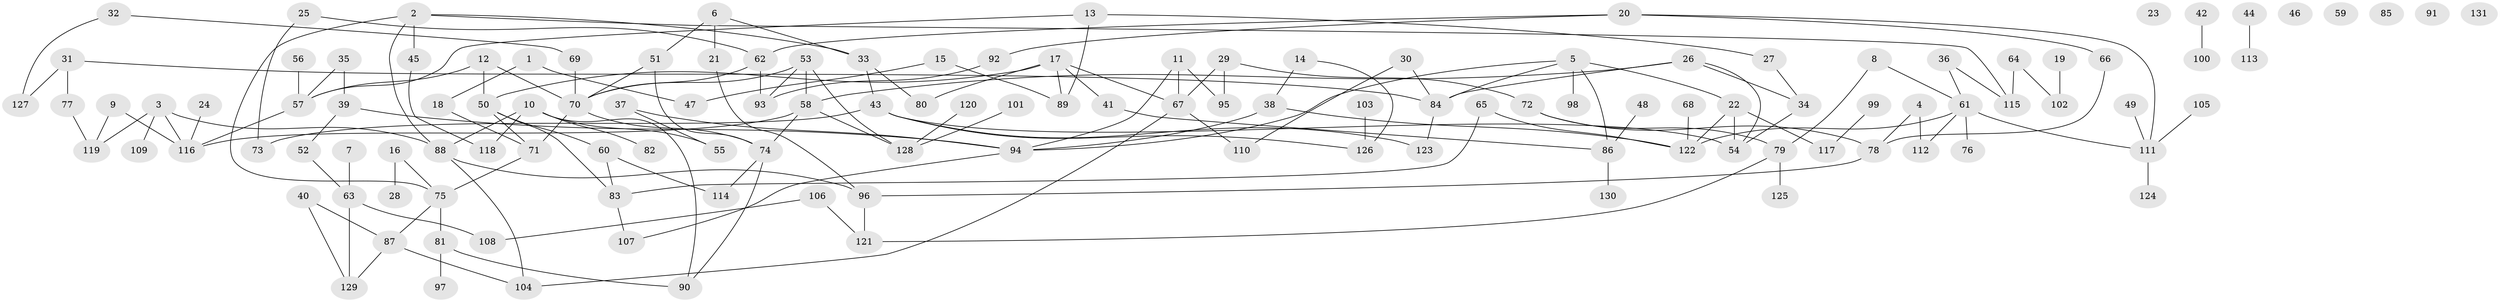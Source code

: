 // coarse degree distribution, {2: 0.14285714285714285, 11: 0.017857142857142856, 7: 0.017857142857142856, 10: 0.03571428571428571, 3: 0.21428571428571427, 5: 0.05357142857142857, 6: 0.05357142857142857, 4: 0.08928571428571429, 1: 0.19642857142857142, 12: 0.017857142857142856, 0: 0.14285714285714285, 8: 0.017857142857142856}
// Generated by graph-tools (version 1.1) at 2025/16/03/04/25 18:16:33]
// undirected, 131 vertices, 171 edges
graph export_dot {
graph [start="1"]
  node [color=gray90,style=filled];
  1;
  2;
  3;
  4;
  5;
  6;
  7;
  8;
  9;
  10;
  11;
  12;
  13;
  14;
  15;
  16;
  17;
  18;
  19;
  20;
  21;
  22;
  23;
  24;
  25;
  26;
  27;
  28;
  29;
  30;
  31;
  32;
  33;
  34;
  35;
  36;
  37;
  38;
  39;
  40;
  41;
  42;
  43;
  44;
  45;
  46;
  47;
  48;
  49;
  50;
  51;
  52;
  53;
  54;
  55;
  56;
  57;
  58;
  59;
  60;
  61;
  62;
  63;
  64;
  65;
  66;
  67;
  68;
  69;
  70;
  71;
  72;
  73;
  74;
  75;
  76;
  77;
  78;
  79;
  80;
  81;
  82;
  83;
  84;
  85;
  86;
  87;
  88;
  89;
  90;
  91;
  92;
  93;
  94;
  95;
  96;
  97;
  98;
  99;
  100;
  101;
  102;
  103;
  104;
  105;
  106;
  107;
  108;
  109;
  110;
  111;
  112;
  113;
  114;
  115;
  116;
  117;
  118;
  119;
  120;
  121;
  122;
  123;
  124;
  125;
  126;
  127;
  128;
  129;
  130;
  131;
  1 -- 18;
  1 -- 47;
  2 -- 33;
  2 -- 45;
  2 -- 75;
  2 -- 88;
  2 -- 115;
  3 -- 88;
  3 -- 109;
  3 -- 116;
  3 -- 119;
  4 -- 78;
  4 -- 112;
  5 -- 22;
  5 -- 84;
  5 -- 86;
  5 -- 94;
  5 -- 98;
  6 -- 21;
  6 -- 33;
  6 -- 51;
  7 -- 63;
  8 -- 61;
  8 -- 79;
  9 -- 116;
  9 -- 119;
  10 -- 55;
  10 -- 82;
  10 -- 88;
  10 -- 90;
  10 -- 118;
  11 -- 67;
  11 -- 94;
  11 -- 95;
  12 -- 50;
  12 -- 57;
  12 -- 70;
  13 -- 27;
  13 -- 57;
  13 -- 89;
  14 -- 38;
  14 -- 126;
  15 -- 47;
  15 -- 89;
  16 -- 28;
  16 -- 75;
  17 -- 41;
  17 -- 50;
  17 -- 67;
  17 -- 80;
  17 -- 89;
  18 -- 71;
  19 -- 102;
  20 -- 62;
  20 -- 66;
  20 -- 92;
  20 -- 111;
  21 -- 96;
  22 -- 54;
  22 -- 117;
  22 -- 122;
  24 -- 116;
  25 -- 62;
  25 -- 73;
  26 -- 34;
  26 -- 54;
  26 -- 58;
  26 -- 84;
  27 -- 34;
  29 -- 67;
  29 -- 72;
  29 -- 95;
  30 -- 84;
  30 -- 110;
  31 -- 77;
  31 -- 84;
  31 -- 127;
  32 -- 69;
  32 -- 127;
  33 -- 43;
  33 -- 80;
  34 -- 54;
  35 -- 39;
  35 -- 57;
  36 -- 61;
  36 -- 115;
  37 -- 55;
  37 -- 94;
  38 -- 94;
  38 -- 122;
  39 -- 52;
  39 -- 94;
  40 -- 87;
  40 -- 129;
  41 -- 86;
  42 -- 100;
  43 -- 54;
  43 -- 73;
  43 -- 123;
  43 -- 126;
  44 -- 113;
  45 -- 118;
  48 -- 86;
  49 -- 111;
  50 -- 60;
  50 -- 71;
  50 -- 83;
  51 -- 70;
  51 -- 74;
  52 -- 63;
  53 -- 58;
  53 -- 70;
  53 -- 93;
  53 -- 128;
  56 -- 57;
  57 -- 116;
  58 -- 74;
  58 -- 116;
  58 -- 128;
  60 -- 83;
  60 -- 114;
  61 -- 76;
  61 -- 111;
  61 -- 112;
  61 -- 122;
  62 -- 70;
  62 -- 93;
  63 -- 108;
  63 -- 129;
  64 -- 102;
  64 -- 115;
  65 -- 83;
  65 -- 122;
  66 -- 78;
  67 -- 104;
  67 -- 110;
  68 -- 122;
  69 -- 70;
  70 -- 71;
  70 -- 74;
  71 -- 75;
  72 -- 78;
  72 -- 79;
  74 -- 90;
  74 -- 114;
  75 -- 81;
  75 -- 87;
  77 -- 119;
  78 -- 96;
  79 -- 121;
  79 -- 125;
  81 -- 90;
  81 -- 97;
  83 -- 107;
  84 -- 123;
  86 -- 130;
  87 -- 104;
  87 -- 129;
  88 -- 96;
  88 -- 104;
  92 -- 93;
  94 -- 107;
  96 -- 121;
  99 -- 117;
  101 -- 128;
  103 -- 126;
  105 -- 111;
  106 -- 108;
  106 -- 121;
  111 -- 124;
  120 -- 128;
}
